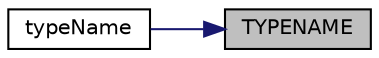 digraph "TYPENAME"
{
 // LATEX_PDF_SIZE
  edge [fontname="Helvetica",fontsize="10",labelfontname="Helvetica",labelfontsize="10"];
  node [fontname="Helvetica",fontsize="10",shape=record];
  rankdir="RL";
  Node1 [label="TYPENAME",height=0.2,width=0.4,color="black", fillcolor="grey75", style="filled", fontcolor="black",tooltip="Type info."];
  Node1 -> Node2 [dir="back",color="midnightblue",fontsize="10",style="solid",fontname="Helvetica"];
  Node2 [label="typeName",height=0.2,width=0.4,color="black", fillcolor="white", style="filled",URL="$classpFlow_1_1Logical.html#ac8499eaa33318f1ef132c1f57350cbcb",tooltip=" "];
}
